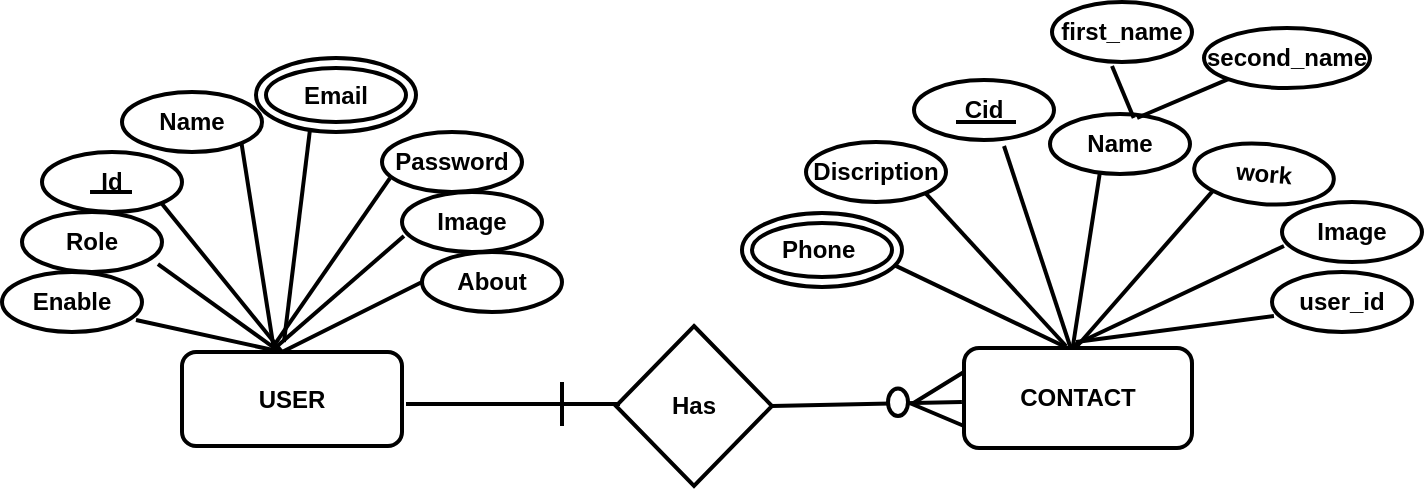 <mxfile version="20.2.4" type="device"><diagram id="W-n0IgMiHg1HKOigmnHv" name="Page-1"><mxGraphModel dx="868" dy="442" grid="1" gridSize="10" guides="1" tooltips="1" connect="1" arrows="1" fold="1" page="1" pageScale="1" pageWidth="850" pageHeight="1100" math="0" shadow="0"><root><mxCell id="0"/><mxCell id="1" parent="0"/><mxCell id="w3G1UvkAVMma68m686bm-1" value="USER" style="rounded=1;whiteSpace=wrap;html=1;fontStyle=1;strokeWidth=2;" parent="1" vertex="1"><mxGeometry x="175" y="363" width="110" height="47" as="geometry"/></mxCell><mxCell id="w3G1UvkAVMma68m686bm-3" value="About" style="ellipse;whiteSpace=wrap;html=1;fontStyle=1;strokeWidth=2;" parent="1" vertex="1"><mxGeometry x="295" y="313" width="70" height="30" as="geometry"/></mxCell><mxCell id="w3G1UvkAVMma68m686bm-6" value="Name" style="ellipse;whiteSpace=wrap;html=1;fontStyle=1;strokeWidth=2;" parent="1" vertex="1"><mxGeometry x="145" y="233" width="70" height="30" as="geometry"/></mxCell><mxCell id="w3G1UvkAVMma68m686bm-7" value="Password" style="ellipse;whiteSpace=wrap;html=1;fontStyle=1;strokeWidth=2;" parent="1" vertex="1"><mxGeometry x="275" y="253" width="70" height="30" as="geometry"/></mxCell><mxCell id="w3G1UvkAVMma68m686bm-8" value="Image" style="ellipse;whiteSpace=wrap;html=1;fontStyle=1;strokeWidth=2;" parent="1" vertex="1"><mxGeometry x="285" y="283" width="70" height="30" as="geometry"/></mxCell><mxCell id="w3G1UvkAVMma68m686bm-9" value="Id" style="ellipse;whiteSpace=wrap;html=1;fontStyle=1;strokeWidth=2;" parent="1" vertex="1"><mxGeometry x="105" y="263" width="70" height="30" as="geometry"/></mxCell><mxCell id="w3G1UvkAVMma68m686bm-10" value="Role" style="ellipse;whiteSpace=wrap;html=1;fontStyle=1;strokeWidth=2;" parent="1" vertex="1"><mxGeometry x="95" y="293" width="70" height="30" as="geometry"/></mxCell><mxCell id="w3G1UvkAVMma68m686bm-11" value="Enable" style="ellipse;whiteSpace=wrap;html=1;fontStyle=1;strokeWidth=2;" parent="1" vertex="1"><mxGeometry x="85" y="323" width="70" height="30" as="geometry"/></mxCell><mxCell id="w3G1UvkAVMma68m686bm-12" value="work" style="ellipse;whiteSpace=wrap;html=1;rotation=5;fontStyle=1;strokeWidth=2;" parent="1" vertex="1"><mxGeometry x="681" y="259" width="70" height="30" as="geometry"/></mxCell><mxCell id="w3G1UvkAVMma68m686bm-13" value="Discription" style="ellipse;whiteSpace=wrap;html=1;fontStyle=1;strokeWidth=2;" parent="1" vertex="1"><mxGeometry x="487" y="258" width="70" height="30" as="geometry"/></mxCell><mxCell id="w3G1UvkAVMma68m686bm-14" value="Cid" style="ellipse;whiteSpace=wrap;html=1;fontStyle=1;strokeWidth=2;" parent="1" vertex="1"><mxGeometry x="541" y="227" width="70" height="30" as="geometry"/></mxCell><mxCell id="w3G1UvkAVMma68m686bm-16" value="Name" style="ellipse;whiteSpace=wrap;html=1;fontStyle=1;strokeWidth=2;" parent="1" vertex="1"><mxGeometry x="609" y="244" width="70" height="30" as="geometry"/></mxCell><mxCell id="w3G1UvkAVMma68m686bm-18" value="" style="endArrow=none;html=1;rounded=0;entryX=0.357;entryY=0.967;entryDx=0;entryDy=0;entryPerimeter=0;exitX=0.5;exitY=0;exitDx=0;exitDy=0;fontStyle=1;strokeWidth=2;" parent="1" target="w3G1UvkAVMma68m686bm-16" edge="1"><mxGeometry width="50" height="50" relative="1" as="geometry"><mxPoint x="620" y="363" as="sourcePoint"/><mxPoint x="515" y="343" as="targetPoint"/></mxGeometry></mxCell><mxCell id="w3G1UvkAVMma68m686bm-19" value="" style="endArrow=none;html=1;rounded=0;exitX=0.5;exitY=0;exitDx=0;exitDy=0;entryX=0;entryY=1;entryDx=0;entryDy=0;fontStyle=1;strokeWidth=2;" parent="1" target="w3G1UvkAVMma68m686bm-12" edge="1"><mxGeometry width="50" height="50" relative="1" as="geometry"><mxPoint x="620" y="363" as="sourcePoint"/><mxPoint x="720" y="300" as="targetPoint"/></mxGeometry></mxCell><mxCell id="w3G1UvkAVMma68m686bm-21" value="" style="endArrow=none;html=1;rounded=0;entryX=1;entryY=1;entryDx=0;entryDy=0;fontStyle=1;strokeWidth=2;" parent="1" target="w3G1UvkAVMma68m686bm-13" edge="1"><mxGeometry width="50" height="50" relative="1" as="geometry"><mxPoint x="617" y="360" as="sourcePoint"/><mxPoint x="669.01" y="268.99" as="targetPoint"/></mxGeometry></mxCell><mxCell id="w3G1UvkAVMma68m686bm-22" value="" style="endArrow=none;html=1;rounded=0;fontStyle=1;strokeWidth=2;" parent="1" edge="1"><mxGeometry width="50" height="50" relative="1" as="geometry"><mxPoint x="622" y="363" as="sourcePoint"/><mxPoint x="530.358" y="319.171" as="targetPoint"/></mxGeometry></mxCell><mxCell id="w3G1UvkAVMma68m686bm-23" value="" style="endArrow=none;html=1;rounded=0;entryX=0.643;entryY=1.1;entryDx=0;entryDy=0;entryPerimeter=0;exitX=0.5;exitY=0;exitDx=0;exitDy=0;fontStyle=1;strokeWidth=2;" parent="1" target="w3G1UvkAVMma68m686bm-14" edge="1"><mxGeometry width="50" height="50" relative="1" as="geometry"><mxPoint x="620" y="363" as="sourcePoint"/><mxPoint x="692.01" y="283.99" as="targetPoint"/></mxGeometry></mxCell><mxCell id="w3G1UvkAVMma68m686bm-24" value="" style="endArrow=none;html=1;rounded=0;entryX=1;entryY=1;entryDx=0;entryDy=0;exitX=0.418;exitY=-0.025;exitDx=0;exitDy=0;exitPerimeter=0;fontStyle=1;strokeWidth=2;" parent="1" source="w3G1UvkAVMma68m686bm-1" target="w3G1UvkAVMma68m686bm-6" edge="1"><mxGeometry width="50" height="50" relative="1" as="geometry"><mxPoint x="465" y="393" as="sourcePoint"/><mxPoint x="515" y="343" as="targetPoint"/></mxGeometry></mxCell><mxCell id="w3G1UvkAVMma68m686bm-25" value="" style="endArrow=none;html=1;rounded=0;entryX=0.271;entryY=0.967;entryDx=0;entryDy=0;exitX=0.418;exitY=-0.125;exitDx=0;exitDy=0;exitPerimeter=0;entryPerimeter=0;fontStyle=1;strokeWidth=2;" parent="1" edge="1"><mxGeometry width="50" height="50" relative="1" as="geometry"><mxPoint x="225.98" y="358" as="sourcePoint"/><mxPoint x="238.97" y="252.01" as="targetPoint"/></mxGeometry></mxCell><mxCell id="w3G1UvkAVMma68m686bm-29" value="" style="endArrow=none;html=1;rounded=0;entryX=0.057;entryY=0.767;entryDx=0;entryDy=0;entryPerimeter=0;exitX=0.427;exitY=-0.1;exitDx=0;exitDy=0;exitPerimeter=0;fontStyle=1;strokeWidth=2;" parent="1" source="w3G1UvkAVMma68m686bm-1" target="w3G1UvkAVMma68m686bm-7" edge="1"><mxGeometry width="50" height="50" relative="1" as="geometry"><mxPoint x="225" y="353" as="sourcePoint"/><mxPoint x="254.749" y="308.607" as="targetPoint"/></mxGeometry></mxCell><mxCell id="w3G1UvkAVMma68m686bm-30" value="" style="endArrow=none;html=1;rounded=0;entryX=0.014;entryY=0.733;entryDx=0;entryDy=0;exitX=0.427;exitY=-0.05;exitDx=0;exitDy=0;exitPerimeter=0;entryPerimeter=0;fontStyle=1;strokeWidth=2;" parent="1" source="w3G1UvkAVMma68m686bm-1" target="w3G1UvkAVMma68m686bm-8" edge="1"><mxGeometry width="50" height="50" relative="1" as="geometry"><mxPoint x="280.98" y="422" as="sourcePoint"/><mxPoint x="264.749" y="318.607" as="targetPoint"/></mxGeometry></mxCell><mxCell id="w3G1UvkAVMma68m686bm-31" value="" style="endArrow=none;html=1;rounded=0;entryX=0;entryY=0.5;entryDx=0;entryDy=0;fontStyle=1;strokeWidth=2;" parent="1" target="w3G1UvkAVMma68m686bm-3" edge="1"><mxGeometry width="50" height="50" relative="1" as="geometry"><mxPoint x="225" y="363" as="sourcePoint"/><mxPoint x="274.749" y="328.607" as="targetPoint"/></mxGeometry></mxCell><mxCell id="w3G1UvkAVMma68m686bm-32" value="" style="endArrow=none;html=1;rounded=0;entryX=1;entryY=1;entryDx=0;entryDy=0;fontStyle=1;strokeWidth=2;" parent="1" target="w3G1UvkAVMma68m686bm-9" edge="1"><mxGeometry width="50" height="50" relative="1" as="geometry"><mxPoint x="225" y="363" as="sourcePoint"/><mxPoint x="284.749" y="338.607" as="targetPoint"/></mxGeometry></mxCell><mxCell id="w3G1UvkAVMma68m686bm-33" value="" style="endArrow=none;html=1;rounded=0;entryX=0.971;entryY=0.867;entryDx=0;entryDy=0;exitX=0.445;exitY=0;exitDx=0;exitDy=0;exitPerimeter=0;entryPerimeter=0;fontStyle=1;strokeWidth=2;" parent="1" source="w3G1UvkAVMma68m686bm-1" target="w3G1UvkAVMma68m686bm-10" edge="1"><mxGeometry width="50" height="50" relative="1" as="geometry"><mxPoint x="310.98" y="452" as="sourcePoint"/><mxPoint x="294.749" y="348.607" as="targetPoint"/></mxGeometry></mxCell><mxCell id="w3G1UvkAVMma68m686bm-34" value="" style="endArrow=none;html=1;rounded=0;entryX=0.957;entryY=0.8;entryDx=0;entryDy=0;entryPerimeter=0;fontStyle=1;strokeWidth=2;" parent="1" target="w3G1UvkAVMma68m686bm-11" edge="1"><mxGeometry width="50" height="50" relative="1" as="geometry"><mxPoint x="225" y="363" as="sourcePoint"/><mxPoint x="304.749" y="358.607" as="targetPoint"/></mxGeometry></mxCell><mxCell id="w3G1UvkAVMma68m686bm-35" value="Has" style="rhombus;whiteSpace=wrap;html=1;fontStyle=1;strokeWidth=2;" parent="1" vertex="1"><mxGeometry x="392" y="350" width="78" height="80" as="geometry"/></mxCell><mxCell id="w3G1UvkAVMma68m686bm-36" value="" style="endArrow=none;html=1;rounded=0;entryX=1;entryY=1;entryDx=0;entryDy=0;fontStyle=1;strokeWidth=2;" parent="1" edge="1"><mxGeometry width="50" height="50" relative="1" as="geometry"><mxPoint x="394" y="389" as="sourcePoint"/><mxPoint x="287" y="389" as="targetPoint"/></mxGeometry></mxCell><mxCell id="w3G1UvkAVMma68m686bm-37" value="" style="endArrow=none;html=1;rounded=0;exitX=1;exitY=0.5;exitDx=0;exitDy=0;fontStyle=1;strokeWidth=2;entryX=0.045;entryY=0.574;entryDx=0;entryDy=0;entryPerimeter=0;" parent="1" source="w3G1UvkAVMma68m686bm-35" edge="1"><mxGeometry width="50" height="50" relative="1" as="geometry"><mxPoint x="470.0" y="394" as="sourcePoint"/><mxPoint x="564.95" y="387.978" as="targetPoint"/></mxGeometry></mxCell><mxCell id="EVz10LektikEAu89U88E-1" value="" style="endArrow=none;html=1;rounded=0;entryX=0.143;entryY=0.667;entryDx=0;entryDy=0;entryPerimeter=0;fontStyle=0;strokeWidth=2;" parent="1" edge="1"><mxGeometry width="50" height="50" relative="1" as="geometry"><mxPoint x="150" y="283" as="sourcePoint"/><mxPoint x="129.01" y="283.01" as="targetPoint"/></mxGeometry></mxCell><mxCell id="EVz10LektikEAu89U88E-12" value="first_name" style="ellipse;whiteSpace=wrap;html=1;fontStyle=1;strokeWidth=2;" parent="1" vertex="1"><mxGeometry x="610" y="188" width="70" height="30" as="geometry"/></mxCell><mxCell id="EVz10LektikEAu89U88E-13" value="second_name" style="ellipse;whiteSpace=wrap;html=1;fontStyle=1;strokeWidth=2;" parent="1" vertex="1"><mxGeometry x="686" y="201" width="83" height="30" as="geometry"/></mxCell><mxCell id="EVz10LektikEAu89U88E-14" value="" style="endArrow=none;html=1;rounded=0;exitX=0.598;exitY=0.067;exitDx=0;exitDy=0;exitPerimeter=0;fontStyle=1;strokeWidth=2;" parent="1" source="w3G1UvkAVMma68m686bm-16" edge="1"><mxGeometry width="50" height="50" relative="1" as="geometry"><mxPoint x="670" y="250" as="sourcePoint"/><mxPoint x="640" y="220" as="targetPoint"/></mxGeometry></mxCell><mxCell id="EVz10LektikEAu89U88E-15" value="" style="endArrow=none;html=1;rounded=0;entryX=0;entryY=1;entryDx=0;entryDy=0;exitX=0.622;exitY=0.067;exitDx=0;exitDy=0;exitPerimeter=0;fontStyle=1;strokeWidth=2;" parent="1" source="w3G1UvkAVMma68m686bm-16" target="EVz10LektikEAu89U88E-13" edge="1"><mxGeometry width="50" height="50" relative="1" as="geometry"><mxPoint x="670" y="252" as="sourcePoint"/><mxPoint x="740.51" y="223.529" as="targetPoint"/></mxGeometry></mxCell><mxCell id="2-teys96poVmwmXozKjS-1" value="" style="endArrow=none;html=1;rounded=0;entryX=0.014;entryY=0.733;entryDx=0;entryDy=0;entryPerimeter=0;fontStyle=1;strokeWidth=2;" parent="1" target="2-teys96poVmwmXozKjS-2" edge="1"><mxGeometry width="50" height="50" relative="1" as="geometry"><mxPoint x="620" y="360" as="sourcePoint"/><mxPoint x="712.259" y="345.607" as="targetPoint"/></mxGeometry></mxCell><mxCell id="2-teys96poVmwmXozKjS-2" value="Image" style="ellipse;whiteSpace=wrap;html=1;fontStyle=1;strokeWidth=2;" parent="1" vertex="1"><mxGeometry x="725" y="288" width="70" height="30" as="geometry"/></mxCell><mxCell id="2-teys96poVmwmXozKjS-3" value="" style="endArrow=none;html=1;rounded=0;strokeWidth=2;" parent="1" edge="1"><mxGeometry width="50" height="50" relative="1" as="geometry"><mxPoint x="365" y="400" as="sourcePoint"/><mxPoint x="365" y="378" as="targetPoint"/></mxGeometry></mxCell><mxCell id="2-teys96poVmwmXozKjS-5" value="Phone&amp;nbsp;" style="ellipse;shape=doubleEllipse;whiteSpace=wrap;html=1;fontStyle=1;strokeWidth=2;" parent="1" vertex="1"><mxGeometry x="455" y="293.5" width="80" height="37" as="geometry"/></mxCell><mxCell id="2-teys96poVmwmXozKjS-6" value="Email" style="ellipse;shape=doubleEllipse;whiteSpace=wrap;html=1;fontStyle=1;strokeWidth=2;" parent="1" vertex="1"><mxGeometry x="212" y="216" width="80" height="37" as="geometry"/></mxCell><mxCell id="2-teys96poVmwmXozKjS-14" value="" style="endArrow=none;html=1;rounded=0;fontSize=20;strokeWidth=2;entryX=0.045;entryY=0.362;entryDx=0;entryDy=0;entryPerimeter=0;" parent="1" edge="1"><mxGeometry width="50" height="50" relative="1" as="geometry"><mxPoint x="566" y="400" as="sourcePoint"/><mxPoint x="565.95" y="373.014" as="targetPoint"/><Array as="points"><mxPoint x="540" y="389"/></Array></mxGeometry></mxCell><mxCell id="TNtRP-I4vtpAD6wWdAQD-2" value="" style="ellipse;whiteSpace=wrap;html=1;fontStyle=1;strokeWidth=2;" parent="1" vertex="1"><mxGeometry x="528" y="381.25" width="10" height="13.75" as="geometry"/></mxCell><mxCell id="dI1TLvk3I2n_pLG7KYTA-1" value="" style="endArrow=none;html=1;rounded=0;strokeWidth=2;" edge="1" parent="1"><mxGeometry width="50" height="50" relative="1" as="geometry"><mxPoint x="592" y="248" as="sourcePoint"/><mxPoint x="562" y="248" as="targetPoint"/></mxGeometry></mxCell><mxCell id="dI1TLvk3I2n_pLG7KYTA-2" value="user_id" style="ellipse;whiteSpace=wrap;html=1;fontStyle=1;strokeWidth=2;" vertex="1" parent="1"><mxGeometry x="720" y="323" width="70" height="30" as="geometry"/></mxCell><mxCell id="dI1TLvk3I2n_pLG7KYTA-3" value="" style="endArrow=none;html=1;rounded=0;entryX=0.014;entryY=0.733;entryDx=0;entryDy=0;entryPerimeter=0;fontStyle=1;strokeWidth=2;exitX=0.456;exitY=-0.095;exitDx=0;exitDy=0;exitPerimeter=0;" edge="1" target="dI1TLvk3I2n_pLG7KYTA-2" parent="1"><mxGeometry width="50" height="50" relative="1" as="geometry"><mxPoint x="622" y="357.987" as="sourcePoint"/><mxPoint x="752.259" y="366.857" as="targetPoint"/></mxGeometry></mxCell><mxCell id="dI1TLvk3I2n_pLG7KYTA-4" value="&lt;b&gt;CONTACT&lt;/b&gt;" style="rounded=1;whiteSpace=wrap;html=1;strokeWidth=2;" vertex="1" parent="1"><mxGeometry x="566" y="361" width="114" height="50" as="geometry"/></mxCell></root></mxGraphModel></diagram></mxfile>